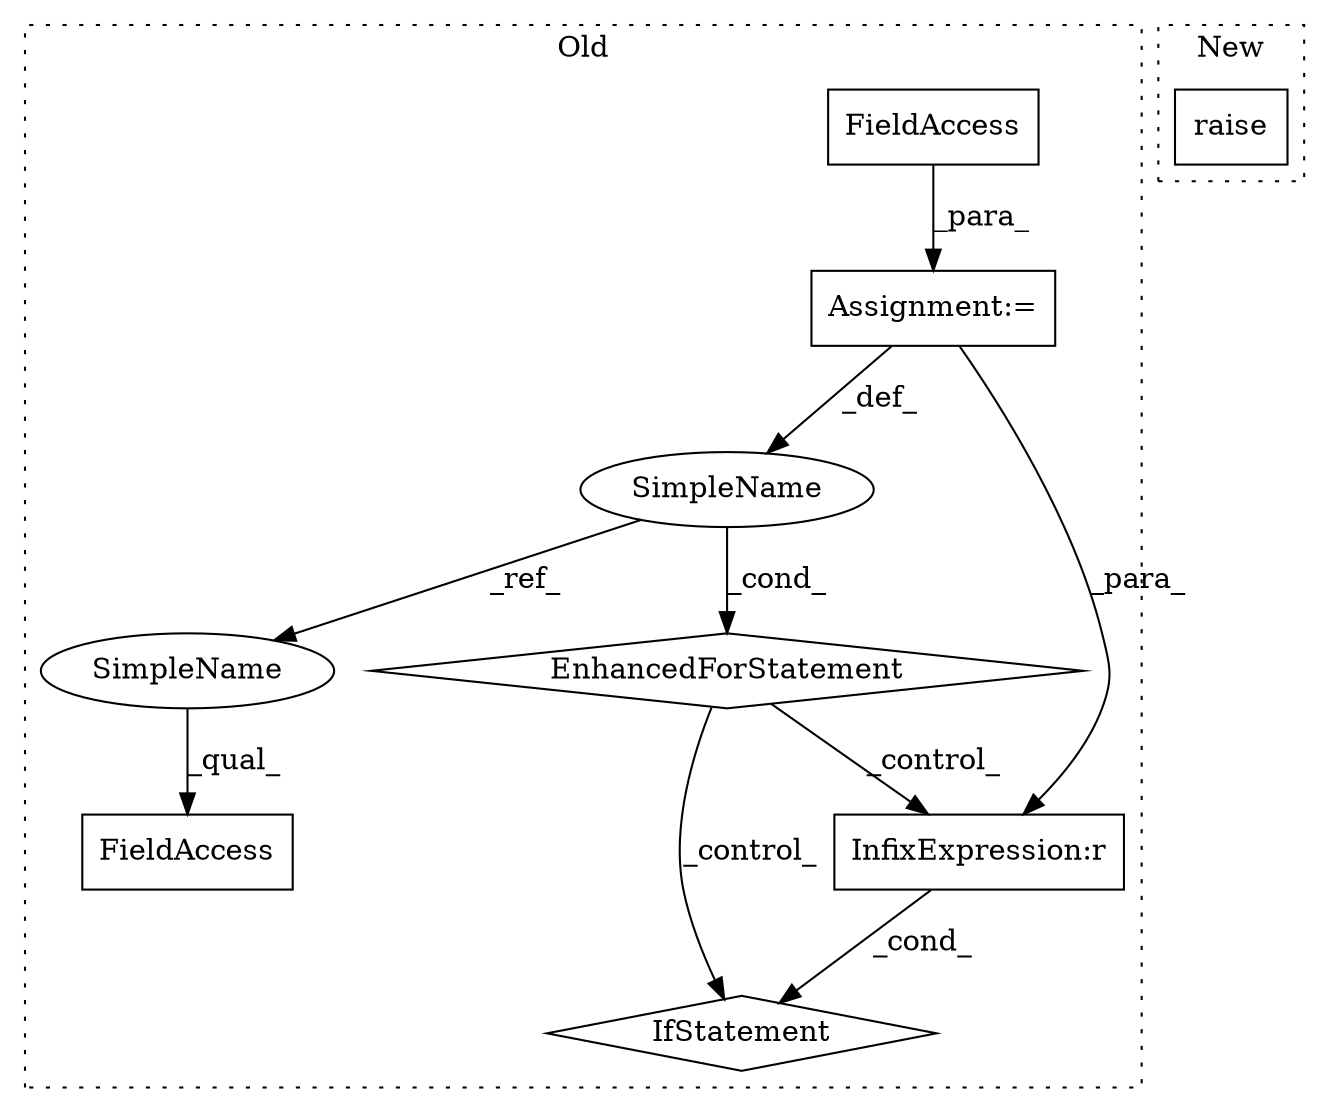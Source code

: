 digraph G {
subgraph cluster0 {
1 [label="EnhancedForStatement" a="70" s="3675,3758" l="53,2" shape="diamond"];
3 [label="IfStatement" a="25" s="3768,3794" l="4,2" shape="diamond"];
4 [label="SimpleName" a="42" s="3732" l="4" shape="ellipse"];
5 [label="Assignment:=" a="7" s="3675,3758" l="53,2" shape="box"];
6 [label="FieldAccess" a="22" s="3776" l="13" shape="box"];
7 [label="InfixExpression:r" a="27" s="3790" l="3" shape="box"];
8 [label="FieldAccess" a="22" s="3739" l="19" shape="box"];
9 [label="SimpleName" a="42" s="3776" l="4" shape="ellipse"];
label = "Old";
style="dotted";
}
subgraph cluster1 {
2 [label="raise" a="32" s="3439,3465" l="6,1" shape="box"];
label = "New";
style="dotted";
}
1 -> 3 [label="_control_"];
1 -> 7 [label="_control_"];
4 -> 9 [label="_ref_"];
4 -> 1 [label="_cond_"];
5 -> 4 [label="_def_"];
5 -> 7 [label="_para_"];
7 -> 3 [label="_cond_"];
8 -> 5 [label="_para_"];
9 -> 6 [label="_qual_"];
}